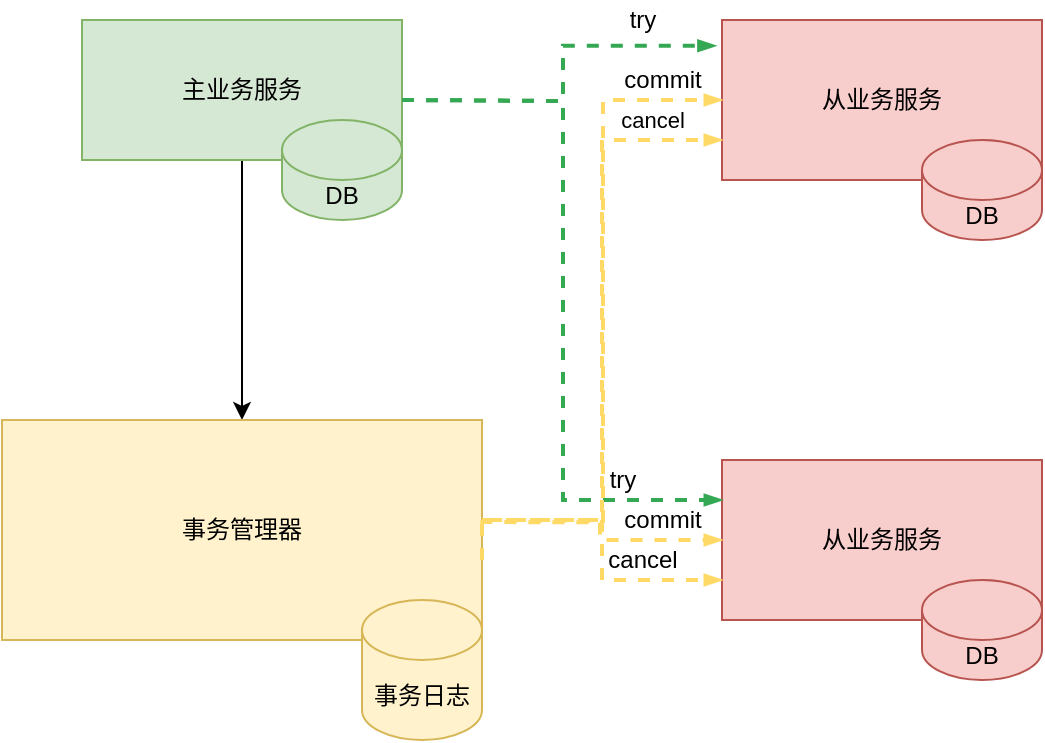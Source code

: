 <mxfile version="16.1.2" type="device"><diagram id="Bh2U6cCMt4x9runnnWzU" name="第 1 页"><mxGraphModel dx="1104" dy="680" grid="1" gridSize="10" guides="1" tooltips="1" connect="1" arrows="1" fold="1" page="1" pageScale="1" pageWidth="827" pageHeight="1169" math="0" shadow="0"><root><mxCell id="0"/><mxCell id="1" parent="0"/><mxCell id="PSm_9l7P0s8lCZ42lonm-4" style="edgeStyle=orthogonalEdgeStyle;rounded=0;orthogonalLoop=1;jettySize=auto;html=1;exitX=0.5;exitY=1;exitDx=0;exitDy=0;" edge="1" parent="1" source="PSm_9l7P0s8lCZ42lonm-1" target="PSm_9l7P0s8lCZ42lonm-2"><mxGeometry relative="1" as="geometry"/></mxCell><mxCell id="PSm_9l7P0s8lCZ42lonm-1" value="主业务服务" style="rounded=0;whiteSpace=wrap;html=1;fillColor=#d5e8d4;strokeColor=#82b366;" vertex="1" parent="1"><mxGeometry x="120" y="180" width="160" height="70" as="geometry"/></mxCell><mxCell id="PSm_9l7P0s8lCZ42lonm-2" value="事务管理器" style="rounded=0;whiteSpace=wrap;html=1;fillColor=#fff2cc;strokeColor=#d6b656;" vertex="1" parent="1"><mxGeometry x="80" y="380" width="240" height="110" as="geometry"/></mxCell><mxCell id="PSm_9l7P0s8lCZ42lonm-3" value="DB" style="shape=cylinder3;whiteSpace=wrap;html=1;boundedLbl=1;backgroundOutline=1;size=15;fillColor=#d5e8d4;strokeColor=#82b366;" vertex="1" parent="1"><mxGeometry x="220" y="230" width="60" height="50" as="geometry"/></mxCell><mxCell id="PSm_9l7P0s8lCZ42lonm-5" value="事务日志" style="shape=cylinder3;whiteSpace=wrap;html=1;boundedLbl=1;backgroundOutline=1;size=15;fillColor=#fff2cc;strokeColor=#d6b656;" vertex="1" parent="1"><mxGeometry x="260" y="470" width="60" height="70" as="geometry"/></mxCell><mxCell id="PSm_9l7P0s8lCZ42lonm-6" value="从业务服务" style="rounded=0;whiteSpace=wrap;html=1;fillColor=#f8cecc;strokeColor=#b85450;" vertex="1" parent="1"><mxGeometry x="440" y="180" width="160" height="80" as="geometry"/></mxCell><mxCell id="PSm_9l7P0s8lCZ42lonm-7" value="DB" style="shape=cylinder3;whiteSpace=wrap;html=1;boundedLbl=1;backgroundOutline=1;size=15;fillColor=#f8cecc;strokeColor=#b85450;" vertex="1" parent="1"><mxGeometry x="540" y="240" width="60" height="50" as="geometry"/></mxCell><mxCell id="PSm_9l7P0s8lCZ42lonm-8" value="从业务服务" style="rounded=0;whiteSpace=wrap;html=1;fillColor=#f8cecc;strokeColor=#b85450;" vertex="1" parent="1"><mxGeometry x="440" y="400" width="160" height="80" as="geometry"/></mxCell><mxCell id="PSm_9l7P0s8lCZ42lonm-9" value="DB" style="shape=cylinder3;whiteSpace=wrap;html=1;boundedLbl=1;backgroundOutline=1;size=15;fillColor=#f8cecc;strokeColor=#b85450;" vertex="1" parent="1"><mxGeometry x="540" y="460" width="60" height="50" as="geometry"/></mxCell><mxCell id="PSm_9l7P0s8lCZ42lonm-11" value="" style="edgeStyle=orthogonalEdgeStyle;fontSize=12;html=1;endArrow=blockThin;endFill=1;rounded=0;strokeWidth=2;endSize=4;startSize=4;strokeColor=#34A853;dashed=1;entryX=-0.02;entryY=0.161;entryDx=0;entryDy=0;entryPerimeter=0;" edge="1" parent="1" target="PSm_9l7P0s8lCZ42lonm-6"><mxGeometry width="100" relative="1" as="geometry"><mxPoint x="280" y="220" as="sourcePoint"/><mxPoint x="380" y="220" as="targetPoint"/></mxGeometry></mxCell><mxCell id="PSm_9l7P0s8lCZ42lonm-13" value="" style="edgeStyle=orthogonalEdgeStyle;fontSize=12;html=1;endArrow=blockThin;endFill=1;rounded=0;strokeWidth=2;endSize=4;startSize=4;strokeColor=#34A853;dashed=1;entryX=0;entryY=0.25;entryDx=0;entryDy=0;" edge="1" parent="1" target="PSm_9l7P0s8lCZ42lonm-8"><mxGeometry width="100" relative="1" as="geometry"><mxPoint x="280" y="220" as="sourcePoint"/><mxPoint x="380" y="220" as="targetPoint"/></mxGeometry></mxCell><mxCell id="PSm_9l7P0s8lCZ42lonm-14" value="try" style="text;html=1;align=center;verticalAlign=middle;resizable=0;points=[];autosize=1;strokeColor=none;fillColor=none;" vertex="1" parent="1"><mxGeometry x="385" y="170" width="30" height="20" as="geometry"/></mxCell><mxCell id="PSm_9l7P0s8lCZ42lonm-15" value="try" style="text;html=1;align=center;verticalAlign=middle;resizable=0;points=[];autosize=1;strokeColor=none;fillColor=none;" vertex="1" parent="1"><mxGeometry x="375" y="400" width="30" height="20" as="geometry"/></mxCell><mxCell id="PSm_9l7P0s8lCZ42lonm-18" value="commit" style="text;html=1;align=center;verticalAlign=middle;resizable=0;points=[];autosize=1;strokeColor=none;fillColor=none;" vertex="1" parent="1"><mxGeometry x="385" y="200" width="50" height="20" as="geometry"/></mxCell><mxCell id="PSm_9l7P0s8lCZ42lonm-21" value="commit" style="text;html=1;align=center;verticalAlign=middle;resizable=0;points=[];autosize=1;strokeColor=none;fillColor=none;" vertex="1" parent="1"><mxGeometry x="385" y="420" width="50" height="20" as="geometry"/></mxCell><mxCell id="PSm_9l7P0s8lCZ42lonm-24" value="" style="edgeStyle=orthogonalEdgeStyle;fontSize=12;html=1;endArrow=blockThin;endFill=1;rounded=0;strokeWidth=2;endSize=4;startSize=4;strokeColor=#FFD966;dashed=1;entryX=0;entryY=0.5;entryDx=0;entryDy=0;" edge="1" parent="1" target="PSm_9l7P0s8lCZ42lonm-6"><mxGeometry width="100" relative="1" as="geometry"><mxPoint x="320" y="430" as="sourcePoint"/><mxPoint x="420" y="430" as="targetPoint"/></mxGeometry></mxCell><mxCell id="PSm_9l7P0s8lCZ42lonm-30" value="cancel" style="edgeLabel;html=1;align=center;verticalAlign=middle;resizable=0;points=[];" vertex="1" connectable="0" parent="PSm_9l7P0s8lCZ42lonm-24"><mxGeometry x="0.753" y="-3" relative="1" as="geometry"><mxPoint x="6" y="7" as="offset"/></mxGeometry></mxCell><mxCell id="PSm_9l7P0s8lCZ42lonm-25" value="" style="edgeStyle=orthogonalEdgeStyle;fontSize=12;html=1;endArrow=blockThin;endFill=1;rounded=0;strokeWidth=2;endSize=4;startSize=4;strokeColor=#FFD966;dashed=1;entryX=0;entryY=0.5;entryDx=0;entryDy=0;" edge="1" parent="1" target="PSm_9l7P0s8lCZ42lonm-8"><mxGeometry width="100" relative="1" as="geometry"><mxPoint x="319.16" y="431.05" as="sourcePoint"/><mxPoint x="435" y="429" as="targetPoint"/><Array as="points"><mxPoint x="379" y="431"/><mxPoint x="379" y="440"/></Array></mxGeometry></mxCell><mxCell id="PSm_9l7P0s8lCZ42lonm-27" value="" style="edgeStyle=orthogonalEdgeStyle;fontSize=12;html=1;endArrow=blockThin;endFill=1;rounded=0;strokeWidth=2;endSize=4;startSize=4;strokeColor=#FFD966;dashed=1;entryX=0;entryY=0.5;entryDx=0;entryDy=0;" edge="1" parent="1"><mxGeometry width="100" relative="1" as="geometry"><mxPoint x="320" y="450" as="sourcePoint"/><mxPoint x="440" y="240" as="targetPoint"/><Array as="points"><mxPoint x="320" y="430"/><mxPoint x="380" y="430"/><mxPoint x="380" y="240"/></Array></mxGeometry></mxCell><mxCell id="PSm_9l7P0s8lCZ42lonm-29" value="" style="edgeStyle=orthogonalEdgeStyle;fontSize=12;html=1;endArrow=blockThin;endFill=1;rounded=0;strokeWidth=2;endSize=4;startSize=4;strokeColor=#FFD966;dashed=1;entryX=0;entryY=0.75;entryDx=0;entryDy=0;" edge="1" parent="1" target="PSm_9l7P0s8lCZ42lonm-8"><mxGeometry width="100" relative="1" as="geometry"><mxPoint x="320" y="430" as="sourcePoint"/><mxPoint x="460" y="260" as="targetPoint"/><Array as="points"><mxPoint x="380" y="430"/><mxPoint x="380" y="460"/></Array></mxGeometry></mxCell><mxCell id="PSm_9l7P0s8lCZ42lonm-32" value="cancel" style="text;html=1;align=center;verticalAlign=middle;resizable=0;points=[];autosize=1;strokeColor=none;fillColor=none;" vertex="1" parent="1"><mxGeometry x="375" y="440" width="50" height="20" as="geometry"/></mxCell></root></mxGraphModel></diagram></mxfile>